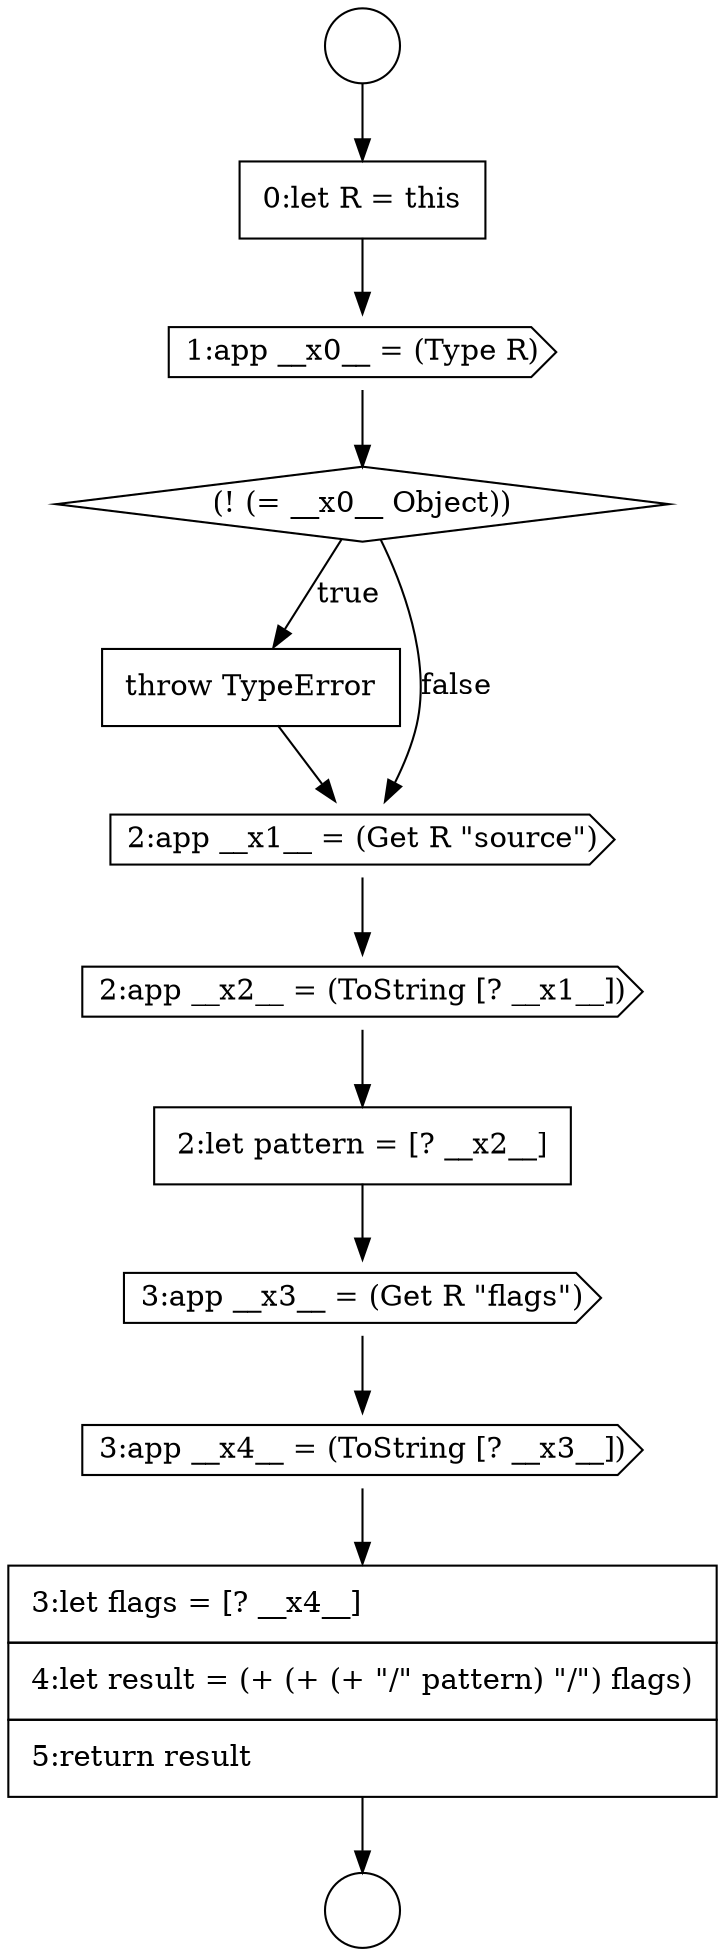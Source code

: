 digraph {
  node13088 [shape=cds, label=<<font color="black">3:app __x3__ = (Get R &quot;flags&quot;)</font>> color="black" fillcolor="white" style=filled]
  node13083 [shape=diamond, label=<<font color="black">(! (= __x0__ Object))</font>> color="black" fillcolor="white" style=filled]
  node13084 [shape=none, margin=0, label=<<font color="black">
    <table border="0" cellborder="1" cellspacing="0" cellpadding="10">
      <tr><td align="left">throw TypeError</td></tr>
    </table>
  </font>> color="black" fillcolor="white" style=filled]
  node13081 [shape=none, margin=0, label=<<font color="black">
    <table border="0" cellborder="1" cellspacing="0" cellpadding="10">
      <tr><td align="left">0:let R = this</td></tr>
    </table>
  </font>> color="black" fillcolor="white" style=filled]
  node13090 [shape=none, margin=0, label=<<font color="black">
    <table border="0" cellborder="1" cellspacing="0" cellpadding="10">
      <tr><td align="left">3:let flags = [? __x4__]</td></tr>
      <tr><td align="left">4:let result = (+ (+ (+ &quot;/&quot; pattern) &quot;/&quot;) flags)</td></tr>
      <tr><td align="left">5:return result</td></tr>
    </table>
  </font>> color="black" fillcolor="white" style=filled]
  node13085 [shape=cds, label=<<font color="black">2:app __x1__ = (Get R &quot;source&quot;)</font>> color="black" fillcolor="white" style=filled]
  node13089 [shape=cds, label=<<font color="black">3:app __x4__ = (ToString [? __x3__])</font>> color="black" fillcolor="white" style=filled]
  node13082 [shape=cds, label=<<font color="black">1:app __x0__ = (Type R)</font>> color="black" fillcolor="white" style=filled]
  node13087 [shape=none, margin=0, label=<<font color="black">
    <table border="0" cellborder="1" cellspacing="0" cellpadding="10">
      <tr><td align="left">2:let pattern = [? __x2__]</td></tr>
    </table>
  </font>> color="black" fillcolor="white" style=filled]
  node13080 [shape=circle label=" " color="black" fillcolor="white" style=filled]
  node13079 [shape=circle label=" " color="black" fillcolor="white" style=filled]
  node13086 [shape=cds, label=<<font color="black">2:app __x2__ = (ToString [? __x1__])</font>> color="black" fillcolor="white" style=filled]
  node13082 -> node13083 [ color="black"]
  node13088 -> node13089 [ color="black"]
  node13083 -> node13084 [label=<<font color="black">true</font>> color="black"]
  node13083 -> node13085 [label=<<font color="black">false</font>> color="black"]
  node13087 -> node13088 [ color="black"]
  node13085 -> node13086 [ color="black"]
  node13084 -> node13085 [ color="black"]
  node13079 -> node13081 [ color="black"]
  node13086 -> node13087 [ color="black"]
  node13081 -> node13082 [ color="black"]
  node13090 -> node13080 [ color="black"]
  node13089 -> node13090 [ color="black"]
}
